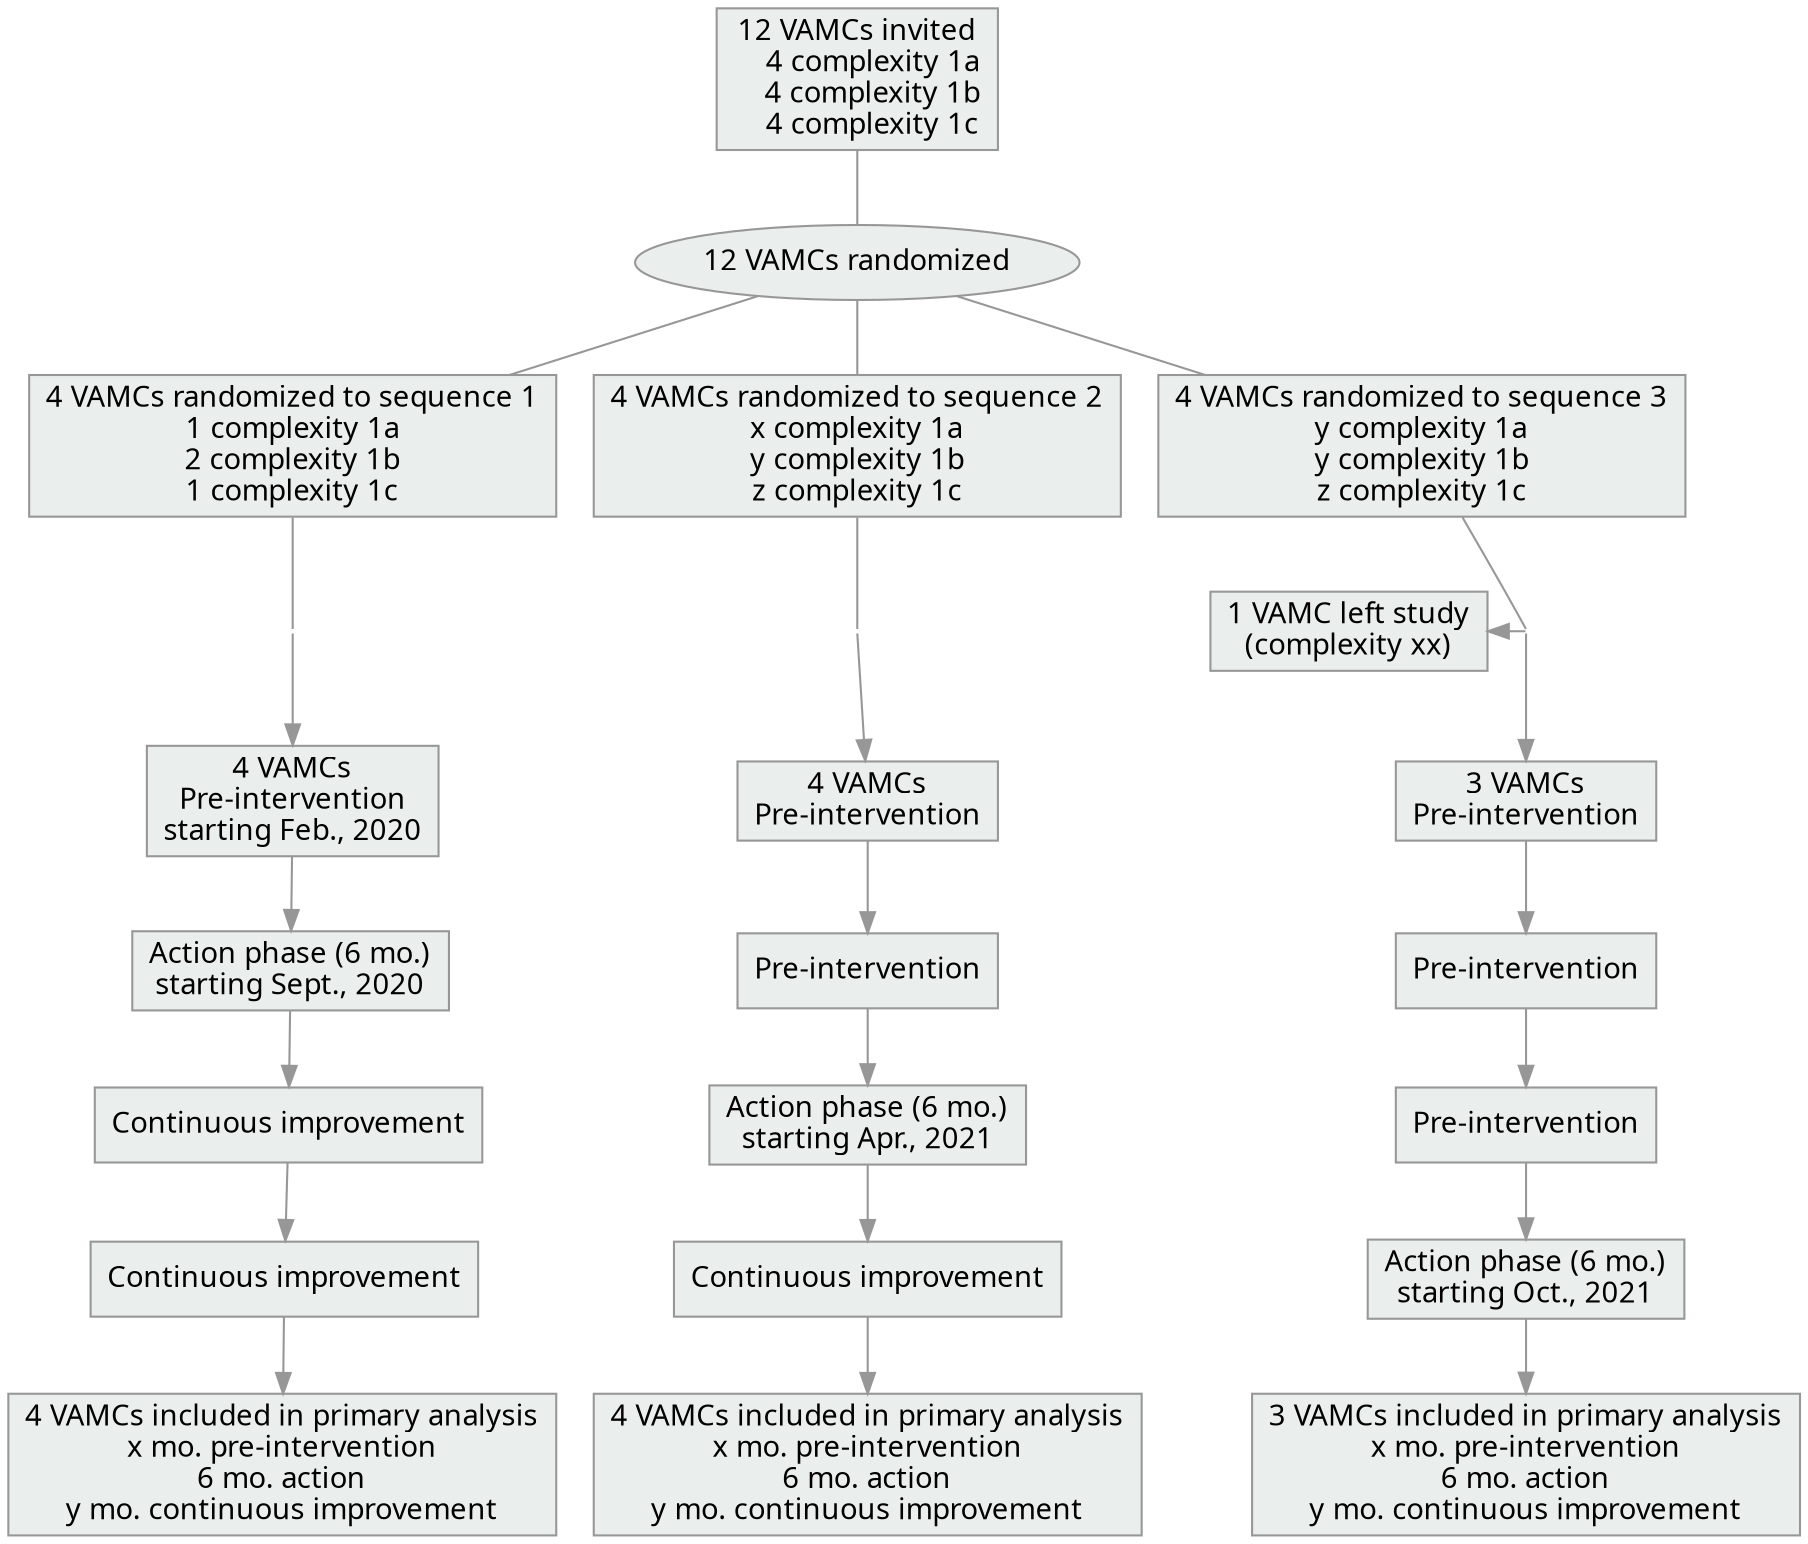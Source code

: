 digraph  {

node [style=filled, fillcolor="#EAEEED", fontname="Trebuchet MS", color="#979797", shape=rectangle]
edge [color="#979797"]




# Top nodes

root [label="12 VAMCs invited\n    4 complexity 1a\n    4 complexity 1b\n    4 complexity 1c",
     style=filled, fillcolor="#EAEEED"];

randomize [label="12 VAMCs randomized", shape=ellipse];

c1 [label="4 VAMCs randomized to sequence 1\n1 complexity 1a\n2 complexity 1b\n1 complexity 1c"]
c2 [label="4 VAMCs randomized to sequence 2\nx complexity 1a\ny complexity 1b\nz complexity 1c"];
c3 [label="4 VAMCs randomized to sequence 3\ny complexity 1a\ny complexity 1b\nz complexity 1c"];




# Edges

root -> randomize [arrowhead="none"];
randomize -> c1 [arrowhead="none"];
randomize -> c2 [arrowhead="none"];
randomize -> c3 [arrowhead="none"];




# Bottom nodes

dropout [label="1 VAMC left study\n(complexity xx)"];  # Order matters!

# Invisible point nodes

n1 [fixedsize = true,
			height = 0,
			shape = point,
			style = invis,
			shape = point];
n2 [fixedsize = true,
			height = 0,
			shape = point,
			style = invis,
			shape = point];
n3 [fixedsize = true,
			height = 0,
			shape = point,
			style = invis,
			shape = point];




# Main nodes

pre1 [label="4 VAMCs\nPre-intervention\nstarting Feb., 2020"]
pre2 [label="4 VAMCs\nPre-intervention"]
pre3 [label="3 VAMCs\nPre-intervention"]

a1 [label="Action phase (6 mo.)\nstarting Sept., 2020"];
a2 [label="Pre-intervention"];
a3 [label="Pre-intervention"]

apr1 [label="Continuous improvement"]
apr2 [label="Action phase (6 mo.)\nstarting Apr., 2021"]
apr3 [label="Pre-intervention"]

oct1 [label="Continuous improvement"]
oct2 [label="Continuous improvement"]
oct3 [label="Action phase (6 mo.)\nstarting Oct., 2021"]

ana1 [label="4 VAMCs included in primary analysis\nx mo. pre-intervention\n6 mo. action\ny mo. continuous improvement"]
ana2 [label="4 VAMCs included in primary analysis\nx mo. pre-intervention\n6 mo. action\ny mo. continuous improvement"]
ana3 [label="3 VAMCs included in primary analysis\nx mo. pre-intervention\n6 mo. action\ny mo. continuous improvement"]



# Bottom Edges

c1 -> n1 [arrowhead = "none"];
c2 -> n2 [arrowhead = "none"];
c3 -> n3 [arrowhead = "none"];

n1 -> pre1 -> a1 -> apr1 -> oct1 -> ana1;
n2 -> pre2 -> a2 -> apr2 -> oct2 -> ana2;
n3 -> pre3 -> a3 -> apr3 -> oct3 -> ana3;

c3 -> dropout [style = invis];  # ad hoc
n3 -> dropout [constraint = false];
dropout -> a3 [style = invis, constraint = false];  # ad hoc

# }

}
